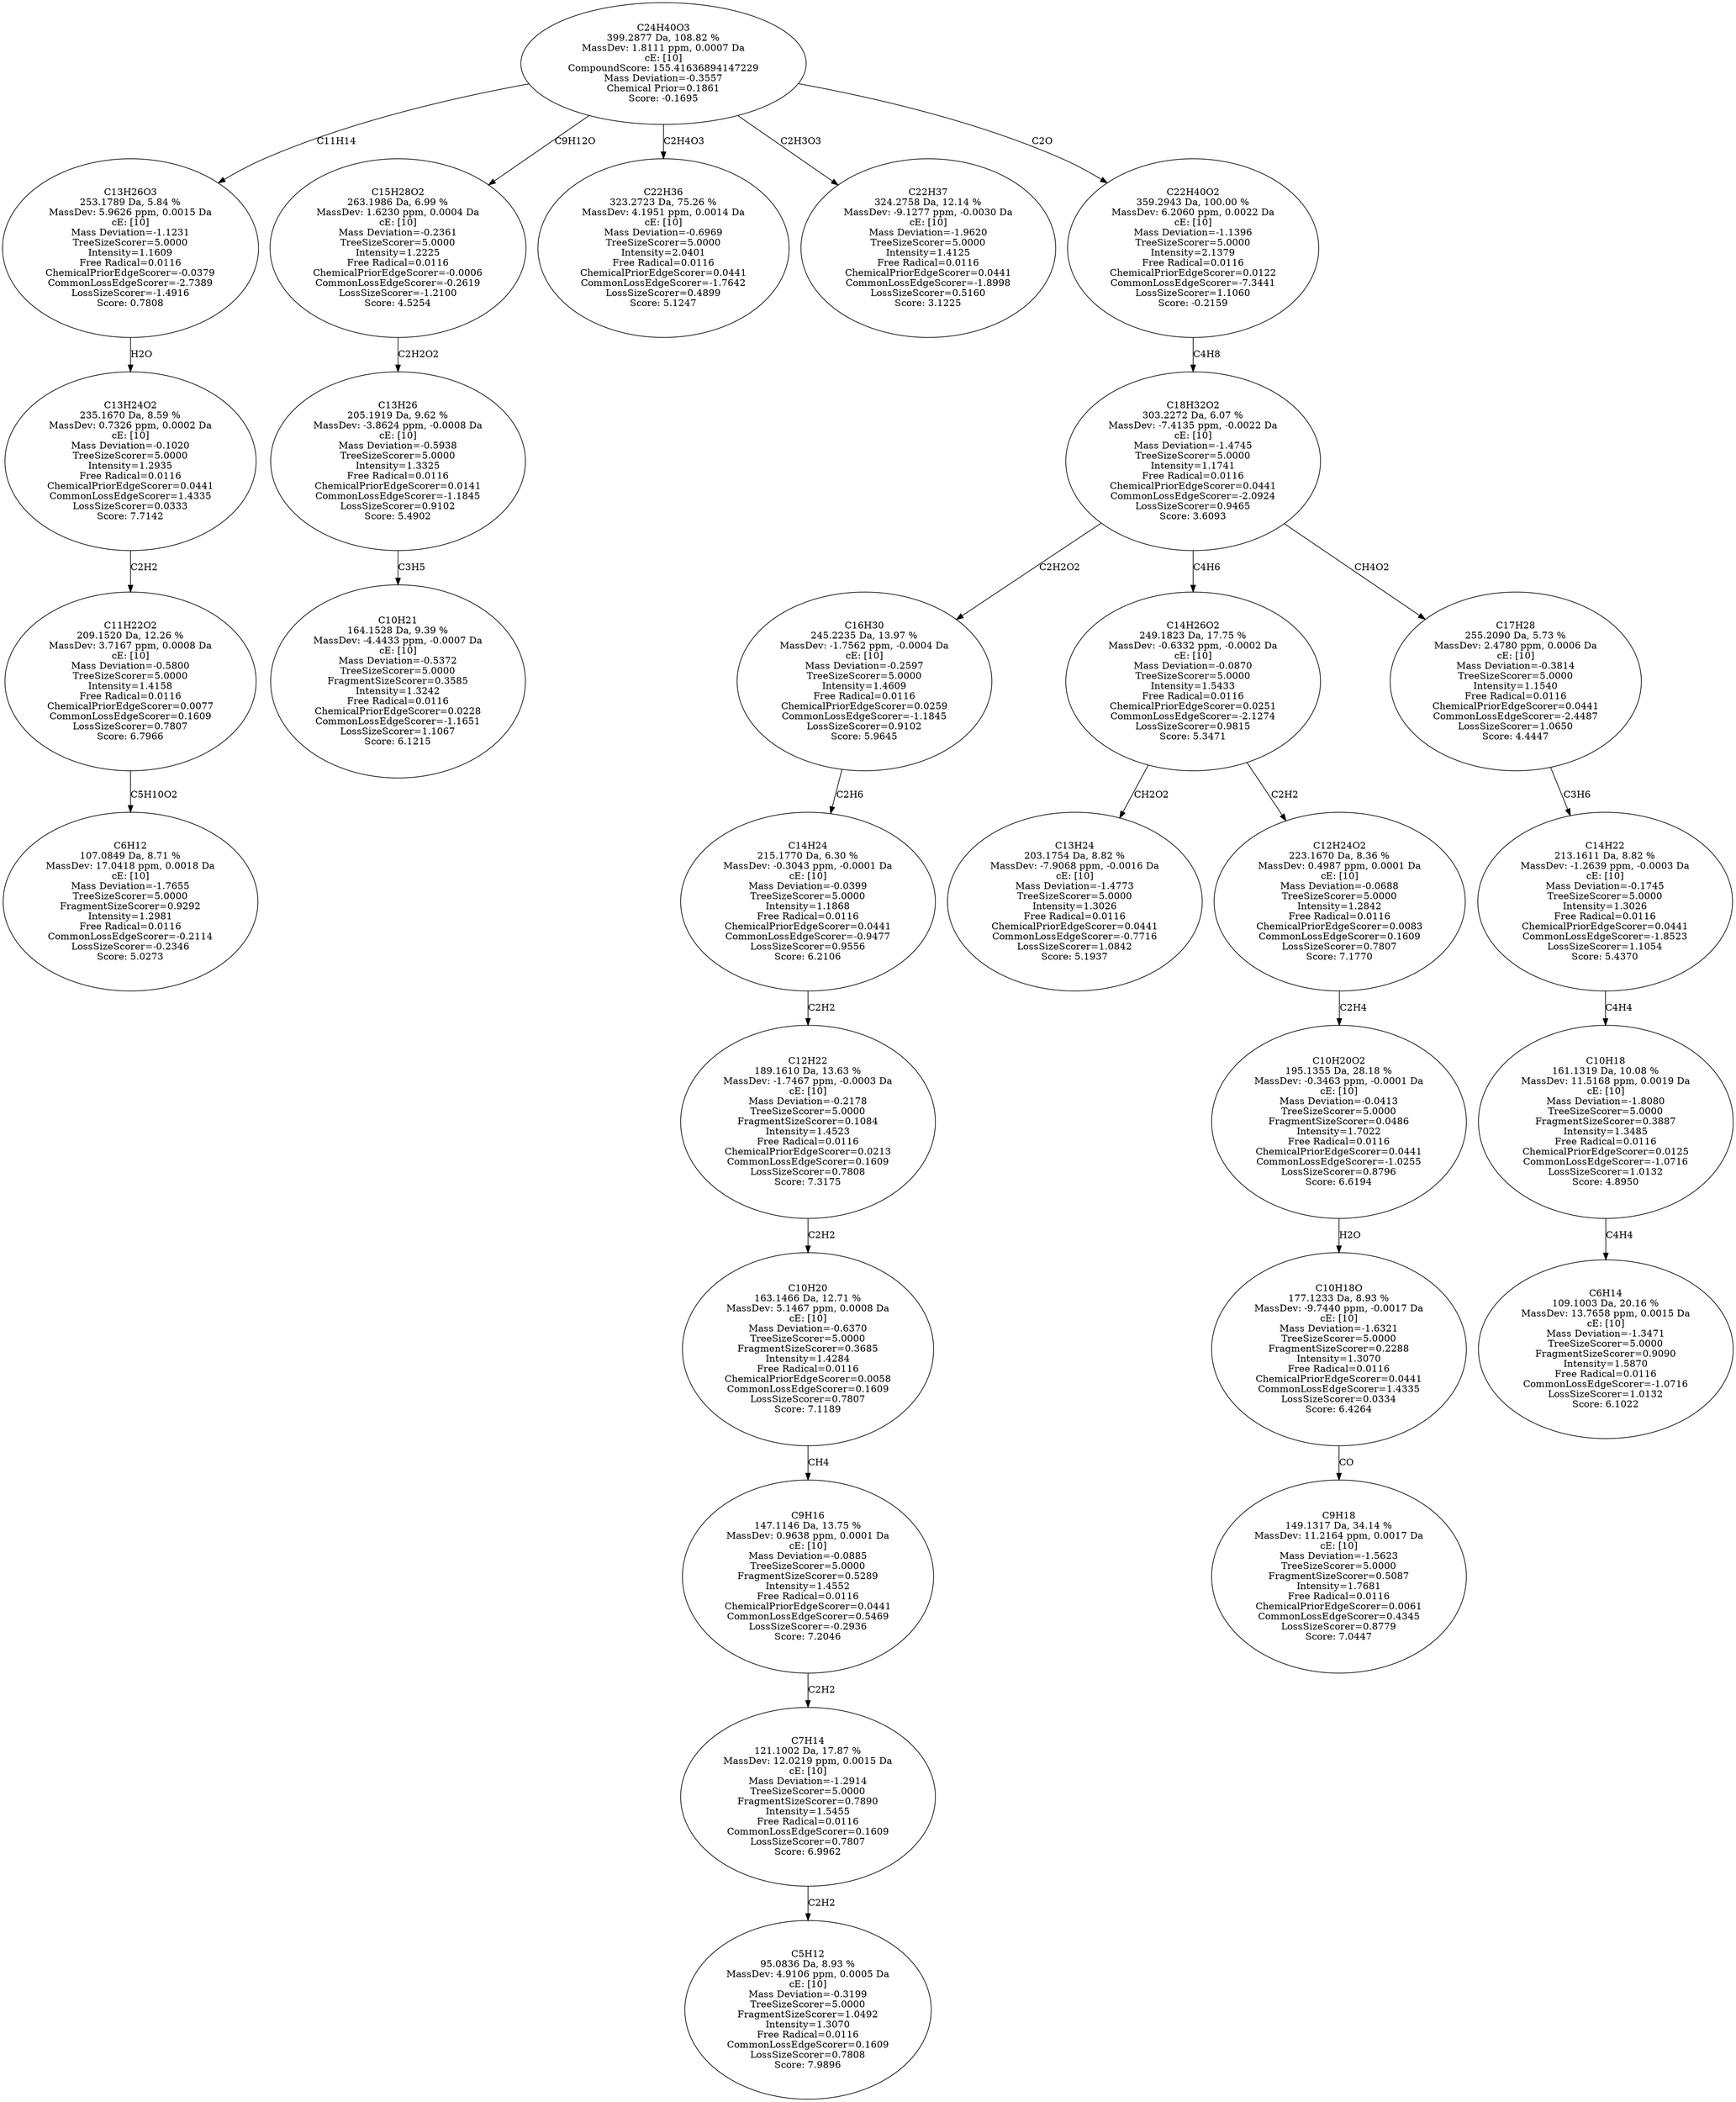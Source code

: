 strict digraph {
v1 [label="C6H12\n107.0849 Da, 8.71 %\nMassDev: 17.0418 ppm, 0.0018 Da\ncE: [10]\nMass Deviation=-1.7655\nTreeSizeScorer=5.0000\nFragmentSizeScorer=0.9292\nIntensity=1.2981\nFree Radical=0.0116\nCommonLossEdgeScorer=-0.2114\nLossSizeScorer=-0.2346\nScore: 5.0273"];
v2 [label="C11H22O2\n209.1520 Da, 12.26 %\nMassDev: 3.7167 ppm, 0.0008 Da\ncE: [10]\nMass Deviation=-0.5800\nTreeSizeScorer=5.0000\nIntensity=1.4158\nFree Radical=0.0116\nChemicalPriorEdgeScorer=0.0077\nCommonLossEdgeScorer=0.1609\nLossSizeScorer=0.7807\nScore: 6.7966"];
v3 [label="C13H24O2\n235.1670 Da, 8.59 %\nMassDev: 0.7326 ppm, 0.0002 Da\ncE: [10]\nMass Deviation=-0.1020\nTreeSizeScorer=5.0000\nIntensity=1.2935\nFree Radical=0.0116\nChemicalPriorEdgeScorer=0.0441\nCommonLossEdgeScorer=1.4335\nLossSizeScorer=0.0333\nScore: 7.7142"];
v4 [label="C13H26O3\n253.1789 Da, 5.84 %\nMassDev: 5.9626 ppm, 0.0015 Da\ncE: [10]\nMass Deviation=-1.1231\nTreeSizeScorer=5.0000\nIntensity=1.1609\nFree Radical=0.0116\nChemicalPriorEdgeScorer=-0.0379\nCommonLossEdgeScorer=-2.7389\nLossSizeScorer=-1.4916\nScore: 0.7808"];
v5 [label="C10H21\n164.1528 Da, 9.39 %\nMassDev: -4.4433 ppm, -0.0007 Da\ncE: [10]\nMass Deviation=-0.5372\nTreeSizeScorer=5.0000\nFragmentSizeScorer=0.3585\nIntensity=1.3242\nFree Radical=0.0116\nChemicalPriorEdgeScorer=0.0228\nCommonLossEdgeScorer=-1.1651\nLossSizeScorer=1.1067\nScore: 6.1215"];
v6 [label="C13H26\n205.1919 Da, 9.62 %\nMassDev: -3.8624 ppm, -0.0008 Da\ncE: [10]\nMass Deviation=-0.5938\nTreeSizeScorer=5.0000\nIntensity=1.3325\nFree Radical=0.0116\nChemicalPriorEdgeScorer=0.0141\nCommonLossEdgeScorer=-1.1845\nLossSizeScorer=0.9102\nScore: 5.4902"];
v7 [label="C15H28O2\n263.1986 Da, 6.99 %\nMassDev: 1.6230 ppm, 0.0004 Da\ncE: [10]\nMass Deviation=-0.2361\nTreeSizeScorer=5.0000\nIntensity=1.2225\nFree Radical=0.0116\nChemicalPriorEdgeScorer=-0.0006\nCommonLossEdgeScorer=-0.2619\nLossSizeScorer=-1.2100\nScore: 4.5254"];
v8 [label="C22H36\n323.2723 Da, 75.26 %\nMassDev: 4.1951 ppm, 0.0014 Da\ncE: [10]\nMass Deviation=-0.6969\nTreeSizeScorer=5.0000\nIntensity=2.0401\nFree Radical=0.0116\nChemicalPriorEdgeScorer=0.0441\nCommonLossEdgeScorer=-1.7642\nLossSizeScorer=0.4899\nScore: 5.1247"];
v9 [label="C22H37\n324.2758 Da, 12.14 %\nMassDev: -9.1277 ppm, -0.0030 Da\ncE: [10]\nMass Deviation=-1.9620\nTreeSizeScorer=5.0000\nIntensity=1.4125\nFree Radical=0.0116\nChemicalPriorEdgeScorer=0.0441\nCommonLossEdgeScorer=-1.8998\nLossSizeScorer=0.5160\nScore: 3.1225"];
v10 [label="C5H12\n95.0836 Da, 8.93 %\nMassDev: 4.9106 ppm, 0.0005 Da\ncE: [10]\nMass Deviation=-0.3199\nTreeSizeScorer=5.0000\nFragmentSizeScorer=1.0492\nIntensity=1.3070\nFree Radical=0.0116\nCommonLossEdgeScorer=0.1609\nLossSizeScorer=0.7808\nScore: 7.9896"];
v11 [label="C7H14\n121.1002 Da, 17.87 %\nMassDev: 12.0219 ppm, 0.0015 Da\ncE: [10]\nMass Deviation=-1.2914\nTreeSizeScorer=5.0000\nFragmentSizeScorer=0.7890\nIntensity=1.5455\nFree Radical=0.0116\nCommonLossEdgeScorer=0.1609\nLossSizeScorer=0.7807\nScore: 6.9962"];
v12 [label="C9H16\n147.1146 Da, 13.75 %\nMassDev: 0.9638 ppm, 0.0001 Da\ncE: [10]\nMass Deviation=-0.0885\nTreeSizeScorer=5.0000\nFragmentSizeScorer=0.5289\nIntensity=1.4552\nFree Radical=0.0116\nChemicalPriorEdgeScorer=0.0441\nCommonLossEdgeScorer=0.5469\nLossSizeScorer=-0.2936\nScore: 7.2046"];
v13 [label="C10H20\n163.1466 Da, 12.71 %\nMassDev: 5.1467 ppm, 0.0008 Da\ncE: [10]\nMass Deviation=-0.6370\nTreeSizeScorer=5.0000\nFragmentSizeScorer=0.3685\nIntensity=1.4284\nFree Radical=0.0116\nChemicalPriorEdgeScorer=0.0058\nCommonLossEdgeScorer=0.1609\nLossSizeScorer=0.7807\nScore: 7.1189"];
v14 [label="C12H22\n189.1610 Da, 13.63 %\nMassDev: -1.7467 ppm, -0.0003 Da\ncE: [10]\nMass Deviation=-0.2178\nTreeSizeScorer=5.0000\nFragmentSizeScorer=0.1084\nIntensity=1.4523\nFree Radical=0.0116\nChemicalPriorEdgeScorer=0.0213\nCommonLossEdgeScorer=0.1609\nLossSizeScorer=0.7808\nScore: 7.3175"];
v15 [label="C14H24\n215.1770 Da, 6.30 %\nMassDev: -0.3043 ppm, -0.0001 Da\ncE: [10]\nMass Deviation=-0.0399\nTreeSizeScorer=5.0000\nIntensity=1.1868\nFree Radical=0.0116\nChemicalPriorEdgeScorer=0.0441\nCommonLossEdgeScorer=-0.9477\nLossSizeScorer=0.9556\nScore: 6.2106"];
v16 [label="C16H30\n245.2235 Da, 13.97 %\nMassDev: -1.7562 ppm, -0.0004 Da\ncE: [10]\nMass Deviation=-0.2597\nTreeSizeScorer=5.0000\nIntensity=1.4609\nFree Radical=0.0116\nChemicalPriorEdgeScorer=0.0259\nCommonLossEdgeScorer=-1.1845\nLossSizeScorer=0.9102\nScore: 5.9645"];
v17 [label="C13H24\n203.1754 Da, 8.82 %\nMassDev: -7.9068 ppm, -0.0016 Da\ncE: [10]\nMass Deviation=-1.4773\nTreeSizeScorer=5.0000\nIntensity=1.3026\nFree Radical=0.0116\nChemicalPriorEdgeScorer=0.0441\nCommonLossEdgeScorer=-0.7716\nLossSizeScorer=1.0842\nScore: 5.1937"];
v18 [label="C9H18\n149.1317 Da, 34.14 %\nMassDev: 11.2164 ppm, 0.0017 Da\ncE: [10]\nMass Deviation=-1.5623\nTreeSizeScorer=5.0000\nFragmentSizeScorer=0.5087\nIntensity=1.7681\nFree Radical=0.0116\nChemicalPriorEdgeScorer=0.0061\nCommonLossEdgeScorer=0.4345\nLossSizeScorer=0.8779\nScore: 7.0447"];
v19 [label="C10H18O\n177.1233 Da, 8.93 %\nMassDev: -9.7440 ppm, -0.0017 Da\ncE: [10]\nMass Deviation=-1.6321\nTreeSizeScorer=5.0000\nFragmentSizeScorer=0.2288\nIntensity=1.3070\nFree Radical=0.0116\nChemicalPriorEdgeScorer=0.0441\nCommonLossEdgeScorer=1.4335\nLossSizeScorer=0.0334\nScore: 6.4264"];
v20 [label="C10H20O2\n195.1355 Da, 28.18 %\nMassDev: -0.3463 ppm, -0.0001 Da\ncE: [10]\nMass Deviation=-0.0413\nTreeSizeScorer=5.0000\nFragmentSizeScorer=0.0486\nIntensity=1.7022\nFree Radical=0.0116\nChemicalPriorEdgeScorer=0.0441\nCommonLossEdgeScorer=-1.0255\nLossSizeScorer=0.8796\nScore: 6.6194"];
v21 [label="C12H24O2\n223.1670 Da, 8.36 %\nMassDev: 0.4987 ppm, 0.0001 Da\ncE: [10]\nMass Deviation=-0.0688\nTreeSizeScorer=5.0000\nIntensity=1.2842\nFree Radical=0.0116\nChemicalPriorEdgeScorer=0.0083\nCommonLossEdgeScorer=0.1609\nLossSizeScorer=0.7807\nScore: 7.1770"];
v22 [label="C14H26O2\n249.1823 Da, 17.75 %\nMassDev: -0.6332 ppm, -0.0002 Da\ncE: [10]\nMass Deviation=-0.0870\nTreeSizeScorer=5.0000\nIntensity=1.5433\nFree Radical=0.0116\nChemicalPriorEdgeScorer=0.0251\nCommonLossEdgeScorer=-2.1274\nLossSizeScorer=0.9815\nScore: 5.3471"];
v23 [label="C6H14\n109.1003 Da, 20.16 %\nMassDev: 13.7658 ppm, 0.0015 Da\ncE: [10]\nMass Deviation=-1.3471\nTreeSizeScorer=5.0000\nFragmentSizeScorer=0.9090\nIntensity=1.5870\nFree Radical=0.0116\nCommonLossEdgeScorer=-1.0716\nLossSizeScorer=1.0132\nScore: 6.1022"];
v24 [label="C10H18\n161.1319 Da, 10.08 %\nMassDev: 11.5168 ppm, 0.0019 Da\ncE: [10]\nMass Deviation=-1.8080\nTreeSizeScorer=5.0000\nFragmentSizeScorer=0.3887\nIntensity=1.3485\nFree Radical=0.0116\nChemicalPriorEdgeScorer=0.0125\nCommonLossEdgeScorer=-1.0716\nLossSizeScorer=1.0132\nScore: 4.8950"];
v25 [label="C14H22\n213.1611 Da, 8.82 %\nMassDev: -1.2639 ppm, -0.0003 Da\ncE: [10]\nMass Deviation=-0.1745\nTreeSizeScorer=5.0000\nIntensity=1.3026\nFree Radical=0.0116\nChemicalPriorEdgeScorer=0.0441\nCommonLossEdgeScorer=-1.8523\nLossSizeScorer=1.1054\nScore: 5.4370"];
v26 [label="C17H28\n255.2090 Da, 5.73 %\nMassDev: 2.4780 ppm, 0.0006 Da\ncE: [10]\nMass Deviation=-0.3814\nTreeSizeScorer=5.0000\nIntensity=1.1540\nFree Radical=0.0116\nChemicalPriorEdgeScorer=0.0441\nCommonLossEdgeScorer=-2.4487\nLossSizeScorer=1.0650\nScore: 4.4447"];
v27 [label="C18H32O2\n303.2272 Da, 6.07 %\nMassDev: -7.4135 ppm, -0.0022 Da\ncE: [10]\nMass Deviation=-1.4745\nTreeSizeScorer=5.0000\nIntensity=1.1741\nFree Radical=0.0116\nChemicalPriorEdgeScorer=0.0441\nCommonLossEdgeScorer=-2.0924\nLossSizeScorer=0.9465\nScore: 3.6093"];
v28 [label="C22H40O2\n359.2943 Da, 100.00 %\nMassDev: 6.2060 ppm, 0.0022 Da\ncE: [10]\nMass Deviation=-1.1396\nTreeSizeScorer=5.0000\nIntensity=2.1379\nFree Radical=0.0116\nChemicalPriorEdgeScorer=0.0122\nCommonLossEdgeScorer=-7.3441\nLossSizeScorer=1.1060\nScore: -0.2159"];
v29 [label="C24H40O3\n399.2877 Da, 108.82 %\nMassDev: 1.8111 ppm, 0.0007 Da\ncE: [10]\nCompoundScore: 155.41636894147229\nMass Deviation=-0.3557\nChemical Prior=0.1861\nScore: -0.1695"];
v2 -> v1 [label="C5H10O2"];
v3 -> v2 [label="C2H2"];
v4 -> v3 [label="H2O"];
v29 -> v4 [label="C11H14"];
v6 -> v5 [label="C3H5"];
v7 -> v6 [label="C2H2O2"];
v29 -> v7 [label="C9H12O"];
v29 -> v8 [label="C2H4O3"];
v29 -> v9 [label="C2H3O3"];
v11 -> v10 [label="C2H2"];
v12 -> v11 [label="C2H2"];
v13 -> v12 [label="CH4"];
v14 -> v13 [label="C2H2"];
v15 -> v14 [label="C2H2"];
v16 -> v15 [label="C2H6"];
v27 -> v16 [label="C2H2O2"];
v22 -> v17 [label="CH2O2"];
v19 -> v18 [label="CO"];
v20 -> v19 [label="H2O"];
v21 -> v20 [label="C2H4"];
v22 -> v21 [label="C2H2"];
v27 -> v22 [label="C4H6"];
v24 -> v23 [label="C4H4"];
v25 -> v24 [label="C4H4"];
v26 -> v25 [label="C3H6"];
v27 -> v26 [label="CH4O2"];
v28 -> v27 [label="C4H8"];
v29 -> v28 [label="C2O"];
}
